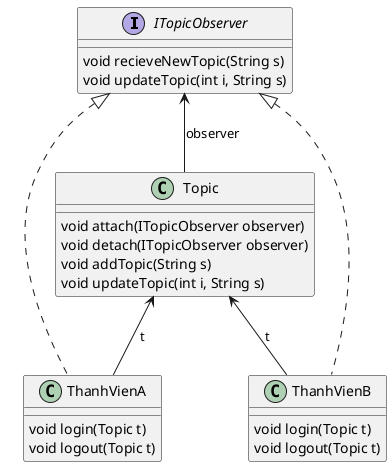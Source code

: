 @startuml
'https://plantuml.com/class-diagram

interface ITopicObserver {
    void recieveNewTopic(String s)
    void updateTopic(int i, String s)
}

class Topic {
    void attach(ITopicObserver observer)
    void detach(ITopicObserver observer)
    void addTopic(String s)
    void updateTopic(int i, String s)
}

class ThanhVienA {
    void login(Topic t)
    void logout(Topic t)
}

class ThanhVienB {
    void login(Topic t)
    void logout(Topic t)
}

ITopicObserver <|.. ThanhVienA
ITopicObserver <|.. ThanhVienB
ITopicObserver <-- Topic:observer

Topic <-- ThanhVienA:t
Topic <-- ThanhVienB:t


@enduml